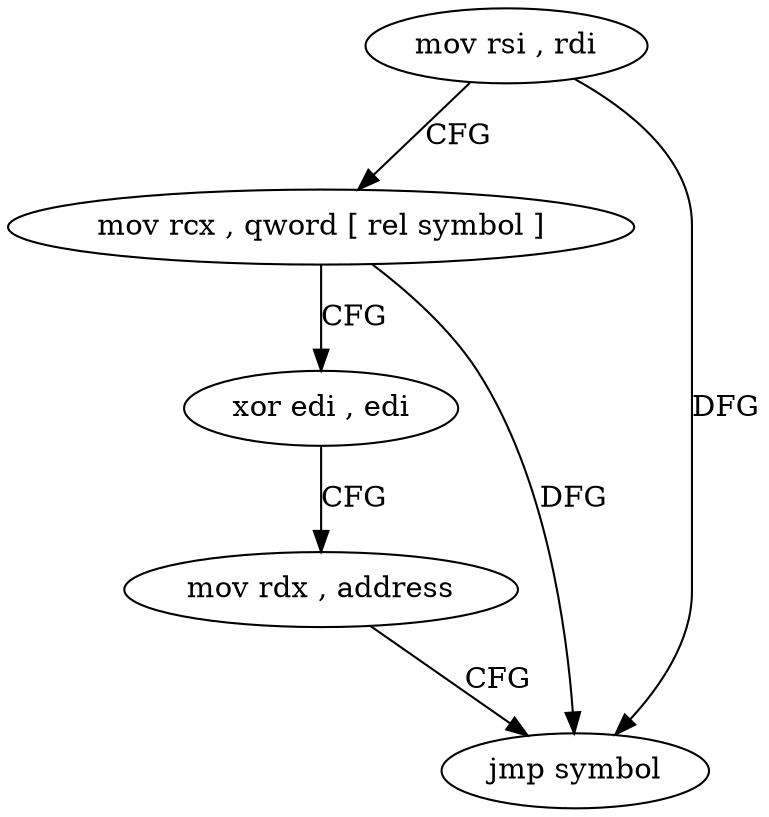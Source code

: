 digraph "func" {
"216960" [label = "mov rsi , rdi" ]
"216963" [label = "mov rcx , qword [ rel symbol ]" ]
"216970" [label = "xor edi , edi" ]
"216972" [label = "mov rdx , address" ]
"216979" [label = "jmp symbol" ]
"216960" -> "216963" [ label = "CFG" ]
"216960" -> "216979" [ label = "DFG" ]
"216963" -> "216970" [ label = "CFG" ]
"216963" -> "216979" [ label = "DFG" ]
"216970" -> "216972" [ label = "CFG" ]
"216972" -> "216979" [ label = "CFG" ]
}
